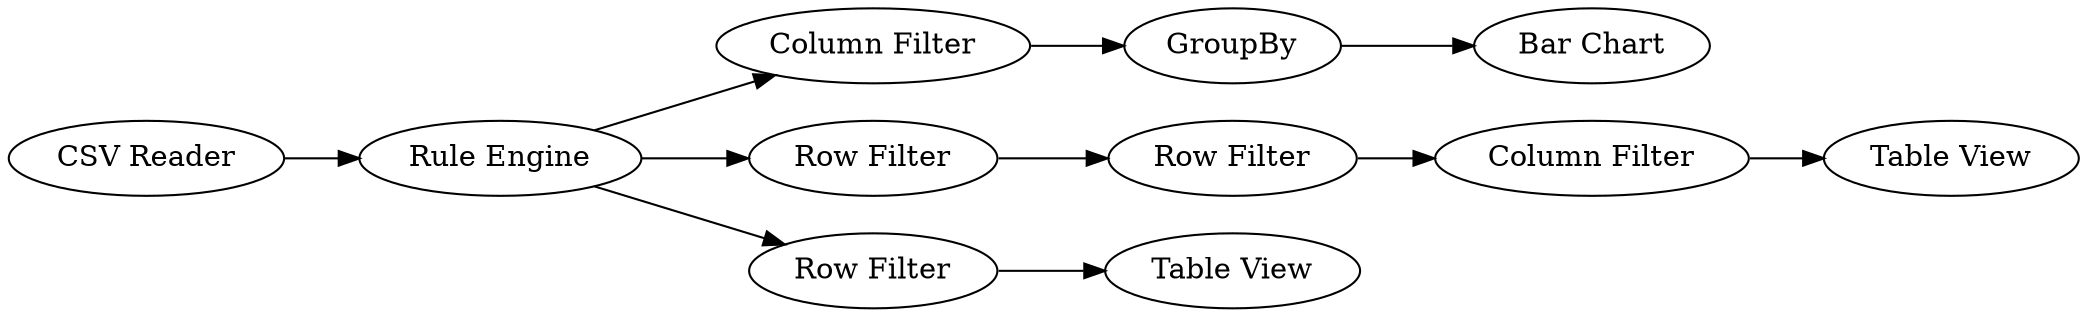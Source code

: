 digraph {
	12 -> 13
	10 -> 12
	11 -> 19
	18 -> 16
	13 -> 14
	15 -> 17
	19 -> 18
	9 -> 10
	10 -> 11
	10 -> 15
	16 [label="Table View"]
	13 [label=GroupBy]
	9 [label="CSV Reader"]
	11 [label="Row Filter"]
	18 [label="Column Filter"]
	10 [label="Rule Engine"]
	15 [label="Row Filter"]
	14 [label="Bar Chart"]
	17 [label="Table View"]
	12 [label="Column Filter"]
	19 [label="Row Filter"]
	rankdir=LR
}
